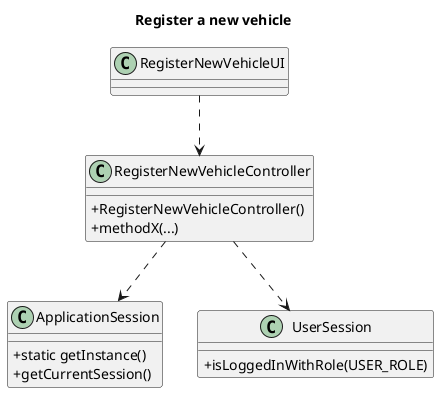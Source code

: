@startuml
title Register a new vehicle
skinparam classAttributeIconSize 0

class ApplicationSession
{
  +static getInstance()
  +getCurrentSession()
}

class UserSession
{
  +isLoggedInWithRole(USER_ROLE)
}

class "RegisterNewVehicleController" {
    + RegisterNewVehicleController()
    + methodX(...)
}

class "RegisterNewVehicleUI" {
}

"RegisterNewVehicleUI" ..> "RegisterNewVehicleController"
"RegisterNewVehicleController" ..> ApplicationSession
"RegisterNewVehicleController" ..> UserSession

@enduml